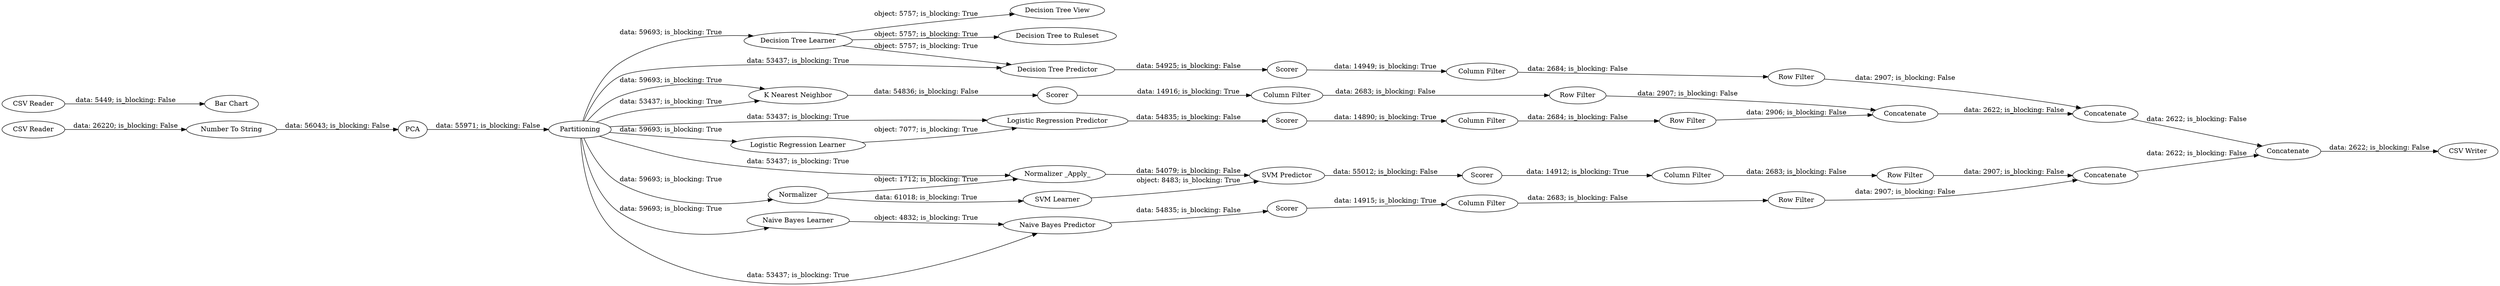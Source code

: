 digraph {
	"9057010096809809185_37" [label="Row Filter"]
	"9057010096809809185_17" [label=Scorer]
	"9057010096809809185_12" [label="Number To String"]
	"9057010096809809185_25" [label=Scorer]
	"9057010096809809185_32" [label="Column Filter"]
	"9057010096809809185_22" [label="Decision Tree View"]
	"9057010096809809185_13" [label="Naive Bayes Learner"]
	"9057010096809809185_40" [label=Concatenate]
	"9057010096809809185_38" [label=Concatenate]
	"9057010096809809185_35" [label="Row Filter"]
	"9057010096809809185_23" [label="Decision Tree Predictor"]
	"9057010096809809185_10" [label=Scorer]
	"9057010096809809185_21" [label="Decision Tree Learner"]
	"9057010096809809185_15" [label=Scorer]
	"9057010096809809185_20" [label=Scorer]
	"9057010096809809185_14" [label="Naive Bayes Predictor"]
	"9057010096809809185_18" [label="Logistic Regression Learner"]
	"9057010096809809185_31" [label="Row Filter"]
	"9057010096809809185_42" [label="Bar Chart"]
	"9057010096809809185_7" [label="Normalizer _Apply_"]
	"9057010096809809185_29" [label="Column Filter"]
	"9057010096809809185_43" [label="CSV Writer"]
	"9057010096809809185_24" [label="Decision Tree to Ruleset"]
	"9057010096809809185_1" [label="CSV Reader"]
	"9057010096809809185_41" [label=Concatenate]
	"9057010096809809185_36" [label="Column Filter"]
	"9057010096809809185_16" [label="K Nearest Neighbor"]
	"9057010096809809185_33" [label="Row Filter"]
	"9057010096809809185_3" [label=Normalizer]
	"9057010096809809185_30" [label="Row Filter"]
	"9057010096809809185_34" [label="Column Filter"]
	"9057010096809809185_11" [label=PCA]
	"9057010096809809185_26" [label="Column Filter"]
	"9057010096809809185_8" [label="SVM Learner"]
	"9057010096809809185_39" [label=Concatenate]
	"9057010096809809185_44" [label="CSV Reader"]
	"9057010096809809185_19" [label="Logistic Regression Predictor"]
	"9057010096809809185_6" [label=Partitioning]
	"9057010096809809185_9" [label="SVM Predictor"]
	"9057010096809809185_7" -> "9057010096809809185_9" [label="data: 54079; is_blocking: False"]
	"9057010096809809185_34" -> "9057010096809809185_35" [label="data: 2684; is_blocking: False"]
	"9057010096809809185_37" -> "9057010096809809185_40" [label="data: 2907; is_blocking: False"]
	"9057010096809809185_6" -> "9057010096809809185_16" [label="data: 59693; is_blocking: True"]
	"9057010096809809185_20" -> "9057010096809809185_34" [label="data: 14890; is_blocking: True"]
	"9057010096809809185_29" -> "9057010096809809185_30" [label="data: 2683; is_blocking: False"]
	"9057010096809809185_6" -> "9057010096809809185_14" [label="data: 53437; is_blocking: True"]
	"9057010096809809185_38" -> "9057010096809809185_41" [label="data: 2622; is_blocking: False"]
	"9057010096809809185_36" -> "9057010096809809185_37" [label="data: 2684; is_blocking: False"]
	"9057010096809809185_31" -> "9057010096809809185_38" [label="data: 2907; is_blocking: False"]
	"9057010096809809185_18" -> "9057010096809809185_19" [label="object: 7077; is_blocking: True"]
	"9057010096809809185_6" -> "9057010096809809185_21" [label="data: 59693; is_blocking: True"]
	"9057010096809809185_12" -> "9057010096809809185_11" [label="data: 56043; is_blocking: False"]
	"9057010096809809185_15" -> "9057010096809809185_29" [label="data: 14915; is_blocking: True"]
	"9057010096809809185_35" -> "9057010096809809185_39" [label="data: 2906; is_blocking: False"]
	"9057010096809809185_6" -> "9057010096809809185_7" [label="data: 53437; is_blocking: True"]
	"9057010096809809185_23" -> "9057010096809809185_25" [label="data: 54925; is_blocking: False"]
	"9057010096809809185_6" -> "9057010096809809185_23" [label="data: 53437; is_blocking: True"]
	"9057010096809809185_6" -> "9057010096809809185_18" [label="data: 59693; is_blocking: True"]
	"9057010096809809185_8" -> "9057010096809809185_9" [label="object: 8483; is_blocking: True"]
	"9057010096809809185_44" -> "9057010096809809185_42" [label="data: 5449; is_blocking: False"]
	"9057010096809809185_1" -> "9057010096809809185_12" [label="data: 26220; is_blocking: False"]
	"9057010096809809185_6" -> "9057010096809809185_3" [label="data: 59693; is_blocking: True"]
	"9057010096809809185_21" -> "9057010096809809185_23" [label="object: 5757; is_blocking: True"]
	"9057010096809809185_21" -> "9057010096809809185_22" [label="object: 5757; is_blocking: True"]
	"9057010096809809185_33" -> "9057010096809809185_39" [label="data: 2907; is_blocking: False"]
	"9057010096809809185_13" -> "9057010096809809185_14" [label="object: 4832; is_blocking: True"]
	"9057010096809809185_11" -> "9057010096809809185_6" [label="data: 55971; is_blocking: False"]
	"9057010096809809185_21" -> "9057010096809809185_24" [label="object: 5757; is_blocking: True"]
	"9057010096809809185_41" -> "9057010096809809185_43" [label="data: 2622; is_blocking: False"]
	"9057010096809809185_6" -> "9057010096809809185_13" [label="data: 59693; is_blocking: True"]
	"9057010096809809185_39" -> "9057010096809809185_40" [label="data: 2622; is_blocking: False"]
	"9057010096809809185_6" -> "9057010096809809185_16" [label="data: 53437; is_blocking: True"]
	"9057010096809809185_14" -> "9057010096809809185_15" [label="data: 54835; is_blocking: False"]
	"9057010096809809185_6" -> "9057010096809809185_19" [label="data: 53437; is_blocking: True"]
	"9057010096809809185_40" -> "9057010096809809185_41" [label="data: 2622; is_blocking: False"]
	"9057010096809809185_10" -> "9057010096809809185_26" [label="data: 14912; is_blocking: True"]
	"9057010096809809185_26" -> "9057010096809809185_31" [label="data: 2683; is_blocking: False"]
	"9057010096809809185_25" -> "9057010096809809185_36" [label="data: 14949; is_blocking: True"]
	"9057010096809809185_30" -> "9057010096809809185_38" [label="data: 2907; is_blocking: False"]
	"9057010096809809185_3" -> "9057010096809809185_7" [label="object: 1712; is_blocking: True"]
	"9057010096809809185_19" -> "9057010096809809185_20" [label="data: 54835; is_blocking: False"]
	"9057010096809809185_17" -> "9057010096809809185_32" [label="data: 14916; is_blocking: True"]
	"9057010096809809185_9" -> "9057010096809809185_10" [label="data: 55012; is_blocking: False"]
	"9057010096809809185_32" -> "9057010096809809185_33" [label="data: 2683; is_blocking: False"]
	"9057010096809809185_16" -> "9057010096809809185_17" [label="data: 54836; is_blocking: False"]
	"9057010096809809185_3" -> "9057010096809809185_8" [label="data: 61018; is_blocking: True"]
	rankdir=LR
}
